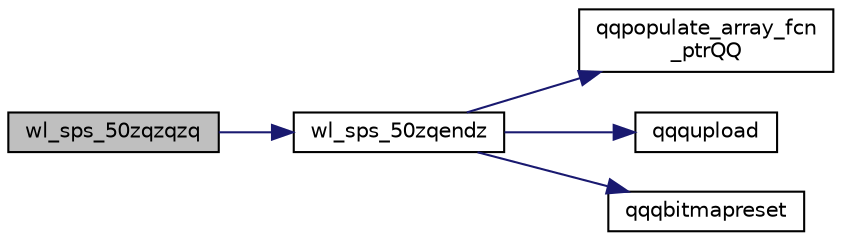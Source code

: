 digraph "wl_sps_50zqzqzq"
{
  edge [fontname="Helvetica",fontsize="10",labelfontname="Helvetica",labelfontsize="10"];
  node [fontname="Helvetica",fontsize="10",shape=record];
  rankdir="LR";
  Node1899 [label="wl_sps_50zqzqzq",height=0.2,width=0.4,color="black", fillcolor="grey75", style="filled", fontcolor="black"];
  Node1899 -> Node1900 [color="midnightblue",fontsize="10",style="solid",fontname="Helvetica"];
  Node1900 [label="wl_sps_50zqendz",height=0.2,width=0.4,color="black", fillcolor="white", style="filled",URL="$inszt__wl__sps_8c.html#a6319c4e68ec85faa4ed3bbb0701986bc"];
  Node1900 -> Node1901 [color="midnightblue",fontsize="10",style="solid",fontname="Helvetica"];
  Node1901 [label="qqpopulate_array_fcn\l_ptrQQ",height=0.2,width=0.4,color="black", fillcolor="white", style="filled",URL="$inszt__wl__sps_8c.html#a4ad6fa1bb94fc1c3ac2dc30925106081"];
  Node1900 -> Node1902 [color="midnightblue",fontsize="10",style="solid",fontname="Helvetica"];
  Node1902 [label="qqqupload",height=0.2,width=0.4,color="black", fillcolor="white", style="filled",URL="$inszt__wl__sps_8c.html#a109761d7f84a96b5606e507bace276b5"];
  Node1900 -> Node1903 [color="midnightblue",fontsize="10",style="solid",fontname="Helvetica"];
  Node1903 [label="qqqbitmapreset",height=0.2,width=0.4,color="black", fillcolor="white", style="filled",URL="$inszt__wl__sps_8c.html#a5688fceaed93ba591e78ee15ccb0187f"];
}
